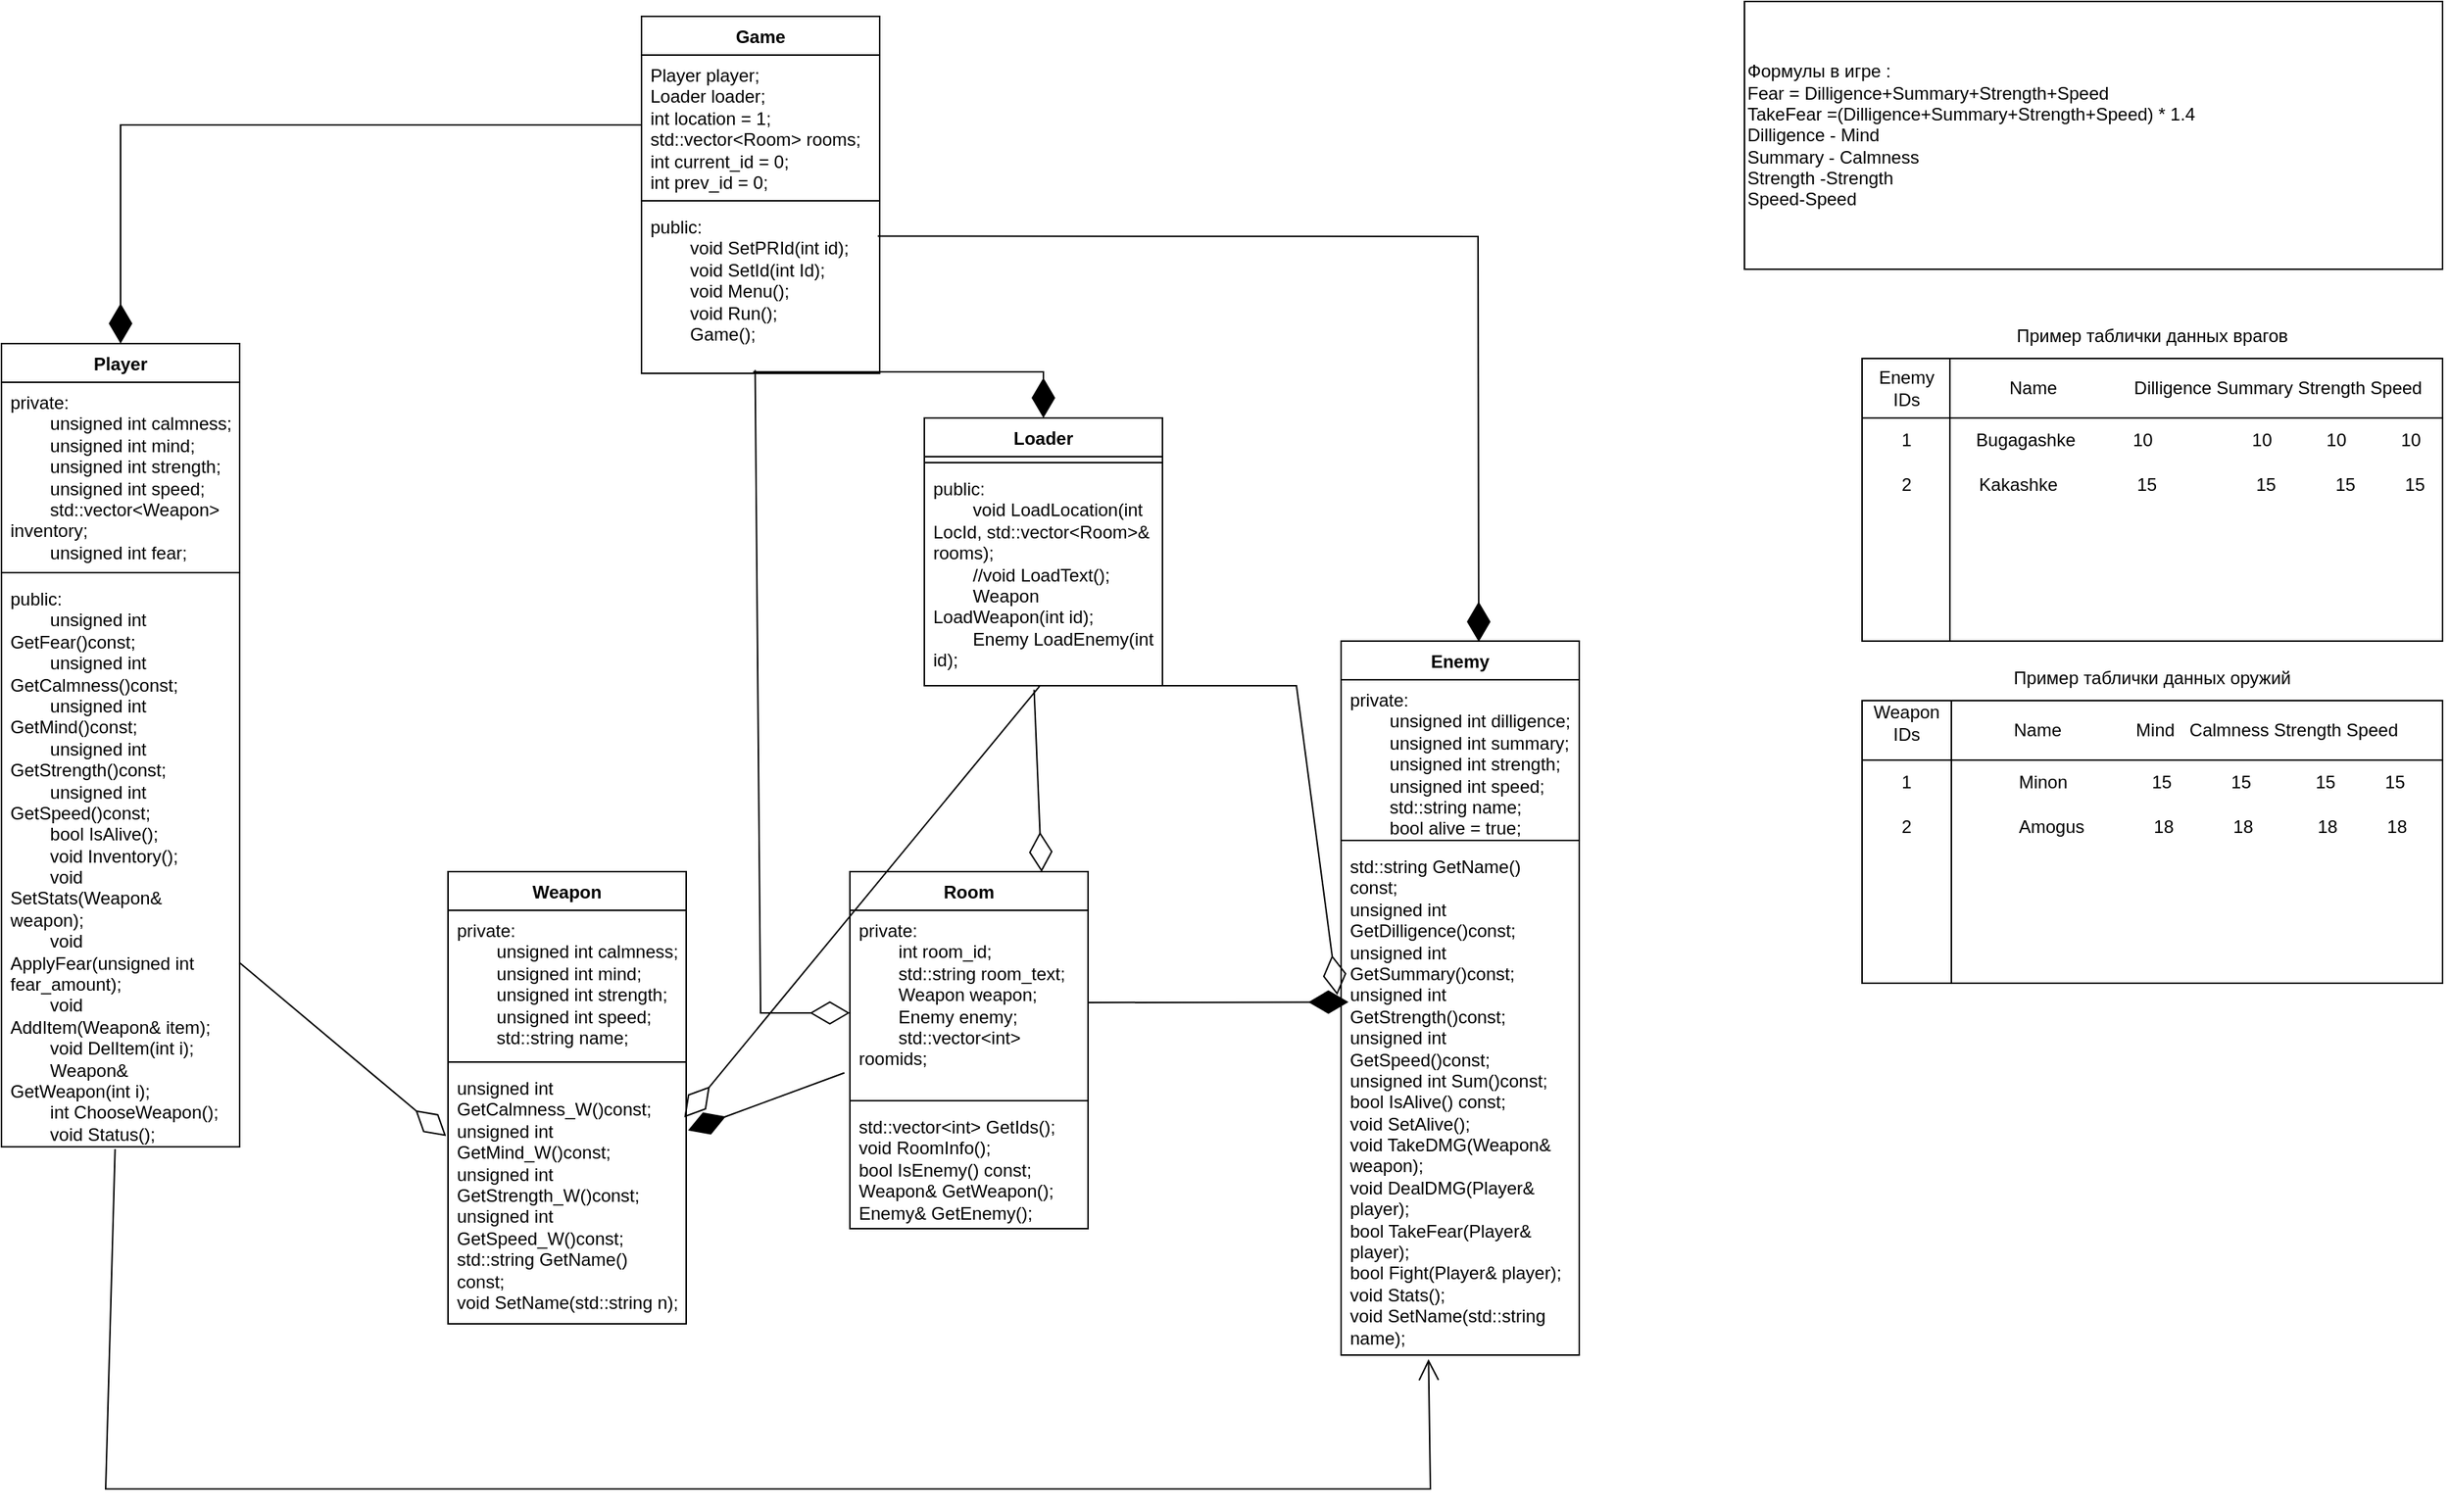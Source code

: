 <mxfile version="27.0.5">
  <diagram name="Страница — 1" id="ddfiB4REvPyxISYy7dk7">
    <mxGraphModel dx="1705" dy="1111" grid="1" gridSize="10" guides="1" tooltips="1" connect="1" arrows="1" fold="1" page="1" pageScale="1" pageWidth="827" pageHeight="1169" math="0" shadow="0">
      <root>
        <mxCell id="0" />
        <mxCell id="1" parent="0" />
        <mxCell id="FS1apKTqSP5fYPtOSWet-1" value="Player" style="swimlane;fontStyle=1;align=center;verticalAlign=top;childLayout=stackLayout;horizontal=1;startSize=26;horizontalStack=0;resizeParent=1;resizeParentMax=0;resizeLast=0;collapsible=1;marginBottom=0;whiteSpace=wrap;html=1;" vertex="1" parent="1">
          <mxGeometry x="10" y="230" width="160" height="540" as="geometry" />
        </mxCell>
        <mxCell id="FS1apKTqSP5fYPtOSWet-2" value="&lt;div&gt;private:&lt;/div&gt;&lt;div&gt;&lt;span style=&quot;white-space: normal;&quot;&gt;&lt;span style=&quot;white-space:pre&quot;&gt;&#x9;&lt;/span&gt;unsigned int calmness;&lt;/span&gt;&lt;/div&gt;&lt;div&gt;&lt;span style=&quot;white-space: normal;&quot;&gt;&lt;span style=&quot;white-space:pre&quot;&gt;&#x9;&lt;/span&gt;unsigned int mind;&lt;/span&gt;&lt;/div&gt;&lt;div&gt;&lt;span style=&quot;white-space: normal;&quot;&gt;&lt;span style=&quot;white-space:pre&quot;&gt;&#x9;&lt;/span&gt;unsigned int strength;&lt;/span&gt;&lt;/div&gt;&lt;div&gt;&lt;span style=&quot;white-space: normal;&quot;&gt;&lt;span style=&quot;white-space:pre&quot;&gt;&#x9;&lt;/span&gt;unsigned int speed;&lt;/span&gt;&lt;/div&gt;&lt;div&gt;&lt;span style=&quot;white-space: normal;&quot;&gt;&lt;span style=&quot;white-space:pre&quot;&gt;&#x9;&lt;/span&gt;std::vector&amp;lt;Weapon&amp;gt; inventory;&lt;/span&gt;&lt;/div&gt;&lt;div&gt;&lt;span style=&quot;white-space: normal;&quot;&gt;&lt;span style=&quot;white-space:pre&quot;&gt;&#x9;&lt;/span&gt;unsigned int fear;&lt;/span&gt;&lt;/div&gt;" style="text;strokeColor=none;fillColor=none;align=left;verticalAlign=top;spacingLeft=4;spacingRight=4;overflow=hidden;rotatable=0;points=[[0,0.5],[1,0.5]];portConstraint=eastwest;whiteSpace=wrap;html=1;" vertex="1" parent="FS1apKTqSP5fYPtOSWet-1">
          <mxGeometry y="26" width="160" height="124" as="geometry" />
        </mxCell>
        <mxCell id="FS1apKTqSP5fYPtOSWet-3" value="" style="line;strokeWidth=1;fillColor=none;align=left;verticalAlign=middle;spacingTop=-1;spacingLeft=3;spacingRight=3;rotatable=0;labelPosition=right;points=[];portConstraint=eastwest;strokeColor=inherit;" vertex="1" parent="FS1apKTqSP5fYPtOSWet-1">
          <mxGeometry y="150" width="160" height="8" as="geometry" />
        </mxCell>
        <mxCell id="FS1apKTqSP5fYPtOSWet-4" value="&lt;div&gt;public:&lt;/div&gt;&lt;div&gt;&lt;span style=&quot;white-space: normal;&quot;&gt;&lt;span style=&quot;white-space:pre&quot;&gt;&#x9;&lt;/span&gt;unsigned int GetFear()const;&lt;/span&gt;&lt;/div&gt;&lt;div&gt;&lt;span style=&quot;white-space: normal;&quot;&gt;&lt;span style=&quot;white-space:pre&quot;&gt;&#x9;&lt;/span&gt;unsigned int GetCalmness()const;&lt;/span&gt;&lt;/div&gt;&lt;div&gt;&lt;span style=&quot;white-space: normal;&quot;&gt;&lt;span style=&quot;white-space:pre&quot;&gt;&#x9;&lt;/span&gt;unsigned int GetMind()const;&lt;/span&gt;&lt;/div&gt;&lt;div&gt;&lt;span style=&quot;white-space: normal;&quot;&gt;&lt;span style=&quot;white-space:pre&quot;&gt;&#x9;&lt;/span&gt;unsigned int GetStrength()const;&lt;/span&gt;&lt;/div&gt;&lt;div&gt;&lt;span style=&quot;white-space: normal;&quot;&gt;&lt;span style=&quot;white-space:pre&quot;&gt;&#x9;&lt;/span&gt;unsigned int GetSpeed()const;&lt;/span&gt;&lt;/div&gt;&lt;div&gt;&lt;span style=&quot;white-space: normal;&quot;&gt;&lt;span style=&quot;white-space:pre&quot;&gt;&#x9;&lt;/span&gt;bool IsAlive();&lt;/span&gt;&lt;/div&gt;&lt;div&gt;&lt;span style=&quot;white-space: normal;&quot;&gt;&lt;span style=&quot;white-space:pre&quot;&gt;&#x9;&lt;/span&gt;void Inventory();&lt;/span&gt;&lt;/div&gt;&lt;div&gt;&lt;span style=&quot;white-space: normal;&quot;&gt;&lt;span style=&quot;white-space:pre&quot;&gt;&#x9;&lt;/span&gt;void SetStats(Weapon&amp;amp; weapon);&lt;/span&gt;&lt;/div&gt;&lt;div&gt;&lt;span style=&quot;white-space: normal;&quot;&gt;&lt;span style=&quot;white-space:pre&quot;&gt;&#x9;&lt;/span&gt;void ApplyFear(unsigned int fear_amount);&lt;/span&gt;&lt;/div&gt;&lt;div&gt;&lt;span style=&quot;white-space: normal;&quot;&gt;&lt;span style=&quot;white-space:pre&quot;&gt;&#x9;&lt;/span&gt;void AddItem(Weapon&amp;amp; item);&lt;/span&gt;&lt;/div&gt;&lt;div&gt;&lt;span style=&quot;white-space: normal;&quot;&gt;&lt;span style=&quot;white-space:pre&quot;&gt;&#x9;&lt;/span&gt;void DelItem(int i);&lt;/span&gt;&lt;/div&gt;&lt;div&gt;&lt;span style=&quot;white-space: normal;&quot;&gt;&lt;span style=&quot;white-space:pre&quot;&gt;&#x9;&lt;/span&gt;Weapon&amp;amp; GetWeapon(int i);&lt;/span&gt;&lt;/div&gt;&lt;div&gt;&lt;span style=&quot;white-space: normal;&quot;&gt;&lt;span style=&quot;white-space:pre&quot;&gt;&#x9;&lt;/span&gt;int ChooseWeapon();&lt;/span&gt;&lt;/div&gt;&lt;div&gt;&lt;span style=&quot;white-space: normal;&quot;&gt;&lt;span style=&quot;white-space:pre&quot;&gt;&#x9;&lt;/span&gt;void Status();&lt;/span&gt;&lt;/div&gt;" style="text;strokeColor=none;fillColor=none;align=left;verticalAlign=top;spacingLeft=4;spacingRight=4;overflow=hidden;rotatable=0;points=[[0,0.5],[1,0.5]];portConstraint=eastwest;whiteSpace=wrap;html=1;" vertex="1" parent="FS1apKTqSP5fYPtOSWet-1">
          <mxGeometry y="158" width="160" height="382" as="geometry" />
        </mxCell>
        <mxCell id="FS1apKTqSP5fYPtOSWet-5" value="Weapon&lt;div&gt;&lt;br&gt;&lt;/div&gt;" style="swimlane;fontStyle=1;align=center;verticalAlign=top;childLayout=stackLayout;horizontal=1;startSize=26;horizontalStack=0;resizeParent=1;resizeParentMax=0;resizeLast=0;collapsible=1;marginBottom=0;whiteSpace=wrap;html=1;" vertex="1" parent="1">
          <mxGeometry x="310" y="585" width="160" height="304" as="geometry" />
        </mxCell>
        <mxCell id="FS1apKTqSP5fYPtOSWet-9" value="&lt;div&gt;private:&lt;/div&gt;&lt;div&gt;&lt;span style=&quot;white-space: normal;&quot;&gt;&lt;span style=&quot;white-space:pre&quot;&gt;&#x9;&lt;/span&gt;unsigned int calmness;&lt;/span&gt;&lt;/div&gt;&lt;div&gt;&lt;span style=&quot;white-space: normal;&quot;&gt;&lt;span style=&quot;white-space:pre&quot;&gt;&#x9;&lt;/span&gt;unsigned int mind;&lt;/span&gt;&lt;/div&gt;&lt;div&gt;&lt;span style=&quot;white-space: normal;&quot;&gt;&lt;span style=&quot;white-space:pre&quot;&gt;&#x9;&lt;/span&gt;unsigned int strength;&lt;/span&gt;&lt;/div&gt;&lt;div&gt;&lt;span style=&quot;white-space: normal;&quot;&gt;&lt;span style=&quot;white-space:pre&quot;&gt;&#x9;&lt;/span&gt;unsigned int speed;&lt;/span&gt;&lt;/div&gt;&lt;div&gt;&lt;span style=&quot;white-space: normal;&quot;&gt;&lt;span style=&quot;white-space:pre&quot;&gt;&#x9;&lt;/span&gt;std::string name;&lt;/span&gt;&lt;/div&gt;" style="text;strokeColor=none;fillColor=none;align=left;verticalAlign=top;spacingLeft=4;spacingRight=4;overflow=hidden;rotatable=0;points=[[0,0.5],[1,0.5]];portConstraint=eastwest;whiteSpace=wrap;html=1;" vertex="1" parent="FS1apKTqSP5fYPtOSWet-5">
          <mxGeometry y="26" width="160" height="98" as="geometry" />
        </mxCell>
        <mxCell id="FS1apKTqSP5fYPtOSWet-7" value="" style="line;strokeWidth=1;fillColor=none;align=left;verticalAlign=middle;spacingTop=-1;spacingLeft=3;spacingRight=3;rotatable=0;labelPosition=right;points=[];portConstraint=eastwest;strokeColor=inherit;" vertex="1" parent="FS1apKTqSP5fYPtOSWet-5">
          <mxGeometry y="124" width="160" height="8" as="geometry" />
        </mxCell>
        <mxCell id="FS1apKTqSP5fYPtOSWet-8" value="&lt;div&gt;unsigned int GetCalmness_W()const;&lt;/div&gt;&lt;div&gt;unsigned int GetMind_W()const;&lt;/div&gt;&lt;div&gt;unsigned int GetStrength_W()const;&lt;/div&gt;&lt;div&gt;unsigned int GetSpeed_W()const;&lt;/div&gt;&lt;div&gt;std::string GetName() const;&lt;/div&gt;&lt;div&gt;void SetName(std::string n);&lt;/div&gt;" style="text;strokeColor=none;fillColor=none;align=left;verticalAlign=top;spacingLeft=4;spacingRight=4;overflow=hidden;rotatable=0;points=[[0,0.5],[1,0.5]];portConstraint=eastwest;whiteSpace=wrap;html=1;" vertex="1" parent="FS1apKTqSP5fYPtOSWet-5">
          <mxGeometry y="132" width="160" height="172" as="geometry" />
        </mxCell>
        <mxCell id="FS1apKTqSP5fYPtOSWet-10" value="Room" style="swimlane;fontStyle=1;align=center;verticalAlign=top;childLayout=stackLayout;horizontal=1;startSize=26;horizontalStack=0;resizeParent=1;resizeParentMax=0;resizeLast=0;collapsible=1;marginBottom=0;whiteSpace=wrap;html=1;" vertex="1" parent="1">
          <mxGeometry x="580" y="585" width="160" height="240" as="geometry" />
        </mxCell>
        <mxCell id="FS1apKTqSP5fYPtOSWet-11" value="&lt;div&gt;private:&lt;/div&gt;&lt;div&gt;&lt;span style=&quot;white-space: normal;&quot;&gt;&lt;span style=&quot;white-space:pre&quot;&gt;&#x9;&lt;/span&gt;int room_id;&lt;/span&gt;&lt;/div&gt;&lt;div&gt;&lt;span style=&quot;white-space: normal;&quot;&gt;&lt;span style=&quot;white-space:pre&quot;&gt;&#x9;&lt;/span&gt;std::string room_text;&lt;/span&gt;&lt;/div&gt;&lt;div&gt;&lt;span style=&quot;white-space: normal;&quot;&gt;&lt;span style=&quot;white-space:pre&quot;&gt;&#x9;&lt;/span&gt;Weapon weapon;&lt;/span&gt;&lt;/div&gt;&lt;div&gt;&lt;span style=&quot;white-space: normal;&quot;&gt;&lt;span style=&quot;white-space:pre&quot;&gt;&#x9;&lt;/span&gt;Enemy enemy;&lt;/span&gt;&lt;/div&gt;&lt;div&gt;&lt;span style=&quot;white-space: normal;&quot;&gt;&lt;span style=&quot;white-space:pre&quot;&gt;&#x9;&lt;/span&gt;std::vector&amp;lt;int&amp;gt; roomids;&lt;/span&gt;&lt;/div&gt;" style="text;strokeColor=none;fillColor=none;align=left;verticalAlign=top;spacingLeft=4;spacingRight=4;overflow=hidden;rotatable=0;points=[[0,0.5],[1,0.5]];portConstraint=eastwest;whiteSpace=wrap;html=1;" vertex="1" parent="FS1apKTqSP5fYPtOSWet-10">
          <mxGeometry y="26" width="160" height="124" as="geometry" />
        </mxCell>
        <mxCell id="FS1apKTqSP5fYPtOSWet-12" value="" style="line;strokeWidth=1;fillColor=none;align=left;verticalAlign=middle;spacingTop=-1;spacingLeft=3;spacingRight=3;rotatable=0;labelPosition=right;points=[];portConstraint=eastwest;strokeColor=inherit;" vertex="1" parent="FS1apKTqSP5fYPtOSWet-10">
          <mxGeometry y="150" width="160" height="8" as="geometry" />
        </mxCell>
        <mxCell id="FS1apKTqSP5fYPtOSWet-13" value="&lt;div&gt;std::vector&amp;lt;int&amp;gt; GetIds();&lt;/div&gt;&lt;div&gt;void RoomInfo();&lt;/div&gt;&lt;div&gt;bool IsEnemy() const;&lt;/div&gt;&lt;div&gt;Weapon&amp;amp; GetWeapon();&lt;/div&gt;&lt;div&gt;Enemy&amp;amp; GetEnemy();&lt;/div&gt;" style="text;strokeColor=none;fillColor=none;align=left;verticalAlign=top;spacingLeft=4;spacingRight=4;overflow=hidden;rotatable=0;points=[[0,0.5],[1,0.5]];portConstraint=eastwest;whiteSpace=wrap;html=1;" vertex="1" parent="FS1apKTqSP5fYPtOSWet-10">
          <mxGeometry y="158" width="160" height="82" as="geometry" />
        </mxCell>
        <mxCell id="FS1apKTqSP5fYPtOSWet-14" value="Loader&lt;div&gt;&lt;br&gt;&lt;/div&gt;" style="swimlane;fontStyle=1;align=center;verticalAlign=top;childLayout=stackLayout;horizontal=1;startSize=26;horizontalStack=0;resizeParent=1;resizeParentMax=0;resizeLast=0;collapsible=1;marginBottom=0;whiteSpace=wrap;html=1;" vertex="1" parent="1">
          <mxGeometry x="630" y="280" width="160" height="180" as="geometry" />
        </mxCell>
        <mxCell id="FS1apKTqSP5fYPtOSWet-16" value="" style="line;strokeWidth=1;fillColor=none;align=left;verticalAlign=middle;spacingTop=-1;spacingLeft=3;spacingRight=3;rotatable=0;labelPosition=right;points=[];portConstraint=eastwest;strokeColor=inherit;" vertex="1" parent="FS1apKTqSP5fYPtOSWet-14">
          <mxGeometry y="26" width="160" height="8" as="geometry" />
        </mxCell>
        <mxCell id="FS1apKTqSP5fYPtOSWet-17" value="&lt;div&gt;public:&lt;/div&gt;&lt;div&gt;&lt;span style=&quot;white-space: normal;&quot;&gt;&lt;span style=&quot;white-space:pre&quot;&gt;&#x9;&lt;/span&gt;void LoadLocation(int LocId, std::vector&amp;lt;Room&amp;gt;&amp;amp; rooms);&lt;/span&gt;&lt;/div&gt;&lt;div&gt;&lt;span style=&quot;white-space: normal;&quot;&gt;&lt;span style=&quot;white-space:pre&quot;&gt;&#x9;&lt;/span&gt;//void LoadText();&lt;/span&gt;&lt;/div&gt;&lt;div&gt;&lt;span style=&quot;white-space: normal;&quot;&gt;&lt;span style=&quot;white-space:pre&quot;&gt;&#x9;&lt;/span&gt;Weapon LoadWeapon(int id);&lt;/span&gt;&lt;/div&gt;&lt;div&gt;&lt;span style=&quot;white-space: normal;&quot;&gt;&lt;span style=&quot;white-space:pre&quot;&gt;&#x9;&lt;/span&gt;Enemy LoadEnemy(int id);&lt;/span&gt;&lt;/div&gt;" style="text;strokeColor=none;fillColor=none;align=left;verticalAlign=top;spacingLeft=4;spacingRight=4;overflow=hidden;rotatable=0;points=[[0,0.5],[1,0.5]];portConstraint=eastwest;whiteSpace=wrap;html=1;" vertex="1" parent="FS1apKTqSP5fYPtOSWet-14">
          <mxGeometry y="34" width="160" height="146" as="geometry" />
        </mxCell>
        <mxCell id="FS1apKTqSP5fYPtOSWet-18" value="Game" style="swimlane;fontStyle=1;align=center;verticalAlign=top;childLayout=stackLayout;horizontal=1;startSize=26;horizontalStack=0;resizeParent=1;resizeParentMax=0;resizeLast=0;collapsible=1;marginBottom=0;whiteSpace=wrap;html=1;" vertex="1" parent="1">
          <mxGeometry x="440" y="10" width="160" height="240" as="geometry" />
        </mxCell>
        <mxCell id="FS1apKTqSP5fYPtOSWet-19" value="&lt;div&gt;Player player;&lt;/div&gt;&lt;div&gt;Loader loader;&lt;/div&gt;&lt;div&gt;int location = 1;&lt;/div&gt;&lt;div&gt;std::vector&amp;lt;Room&amp;gt; rooms;&lt;/div&gt;&lt;div&gt;int current_id = 0;&lt;/div&gt;&lt;div&gt;int prev_id = 0;&lt;/div&gt;" style="text;strokeColor=none;fillColor=none;align=left;verticalAlign=top;spacingLeft=4;spacingRight=4;overflow=hidden;rotatable=0;points=[[0,0.5],[1,0.5]];portConstraint=eastwest;whiteSpace=wrap;html=1;" vertex="1" parent="FS1apKTqSP5fYPtOSWet-18">
          <mxGeometry y="26" width="160" height="94" as="geometry" />
        </mxCell>
        <mxCell id="FS1apKTqSP5fYPtOSWet-20" value="" style="line;strokeWidth=1;fillColor=none;align=left;verticalAlign=middle;spacingTop=-1;spacingLeft=3;spacingRight=3;rotatable=0;labelPosition=right;points=[];portConstraint=eastwest;strokeColor=inherit;" vertex="1" parent="FS1apKTqSP5fYPtOSWet-18">
          <mxGeometry y="120" width="160" height="8" as="geometry" />
        </mxCell>
        <mxCell id="FS1apKTqSP5fYPtOSWet-21" value="&lt;div&gt;public:&lt;/div&gt;&lt;div&gt;&lt;span style=&quot;white-space: normal;&quot;&gt;&lt;span style=&quot;white-space:pre&quot;&gt;&#x9;&lt;/span&gt;void SetPRId(int id);&lt;/span&gt;&lt;/div&gt;&lt;div&gt;&lt;span style=&quot;white-space: normal;&quot;&gt;&lt;span style=&quot;white-space:pre&quot;&gt;&#x9;&lt;/span&gt;void SetId(int Id);&lt;/span&gt;&lt;/div&gt;&lt;div&gt;&lt;span style=&quot;white-space: normal;&quot;&gt;&lt;span style=&quot;white-space:pre&quot;&gt;&#x9;&lt;/span&gt;void Menu();&lt;/span&gt;&lt;/div&gt;&lt;div&gt;&lt;span style=&quot;white-space: normal;&quot;&gt;&lt;span style=&quot;white-space:pre&quot;&gt;&#x9;&lt;/span&gt;void Run();&lt;/span&gt;&lt;/div&gt;&lt;div&gt;&lt;span style=&quot;white-space: normal;&quot;&gt;&lt;span style=&quot;white-space:pre&quot;&gt;&#x9;&lt;/span&gt;Game();&lt;/span&gt;&lt;/div&gt;" style="text;strokeColor=none;fillColor=none;align=left;verticalAlign=top;spacingLeft=4;spacingRight=4;overflow=hidden;rotatable=0;points=[[0,0.5],[1,0.5]];portConstraint=eastwest;whiteSpace=wrap;html=1;" vertex="1" parent="FS1apKTqSP5fYPtOSWet-18">
          <mxGeometry y="128" width="160" height="112" as="geometry" />
        </mxCell>
        <mxCell id="FS1apKTqSP5fYPtOSWet-22" value="" style="endArrow=diamondThin;endFill=1;endSize=24;html=1;rounded=0;exitX=0;exitY=0.5;exitDx=0;exitDy=0;entryX=0.5;entryY=0;entryDx=0;entryDy=0;" edge="1" parent="1" source="FS1apKTqSP5fYPtOSWet-19" target="FS1apKTqSP5fYPtOSWet-1">
          <mxGeometry width="160" relative="1" as="geometry">
            <mxPoint x="550" y="400" as="sourcePoint" />
            <mxPoint x="710" y="400" as="targetPoint" />
            <Array as="points">
              <mxPoint x="90" y="83" />
            </Array>
          </mxGeometry>
        </mxCell>
        <mxCell id="FS1apKTqSP5fYPtOSWet-23" value="" style="endArrow=diamondThin;endFill=1;endSize=24;html=1;rounded=0;exitX=0.469;exitY=0.991;exitDx=0;exitDy=0;exitPerimeter=0;entryX=0.5;entryY=0;entryDx=0;entryDy=0;" edge="1" parent="1" source="FS1apKTqSP5fYPtOSWet-21" target="FS1apKTqSP5fYPtOSWet-14">
          <mxGeometry width="160" relative="1" as="geometry">
            <mxPoint x="550" y="400" as="sourcePoint" />
            <mxPoint x="710" y="400" as="targetPoint" />
            <Array as="points">
              <mxPoint x="710" y="249" />
            </Array>
          </mxGeometry>
        </mxCell>
        <mxCell id="FS1apKTqSP5fYPtOSWet-24" value="" style="endArrow=diamondThin;endFill=0;endSize=24;html=1;rounded=0;exitX=0.477;exitY=0.98;exitDx=0;exitDy=0;exitPerimeter=0;" edge="1" parent="1" source="FS1apKTqSP5fYPtOSWet-21">
          <mxGeometry width="160" relative="1" as="geometry">
            <mxPoint x="550" y="400" as="sourcePoint" />
            <mxPoint x="580" y="680" as="targetPoint" />
            <Array as="points">
              <mxPoint x="520" y="680" />
            </Array>
          </mxGeometry>
        </mxCell>
        <mxCell id="FS1apKTqSP5fYPtOSWet-25" value="" style="endArrow=diamondThin;endFill=0;endSize=24;html=1;rounded=0;entryX=-0.008;entryY=0.266;entryDx=0;entryDy=0;entryPerimeter=0;" edge="1" parent="1" source="FS1apKTqSP5fYPtOSWet-4" target="FS1apKTqSP5fYPtOSWet-8">
          <mxGeometry width="160" relative="1" as="geometry">
            <mxPoint x="550" y="400" as="sourcePoint" />
            <mxPoint x="710" y="400" as="targetPoint" />
          </mxGeometry>
        </mxCell>
        <mxCell id="FS1apKTqSP5fYPtOSWet-26" value="" style="endArrow=diamondThin;endFill=0;endSize=24;html=1;rounded=0;exitX=0.461;exitY=1.019;exitDx=0;exitDy=0;exitPerimeter=0;entryX=0.805;entryY=0.001;entryDx=0;entryDy=0;entryPerimeter=0;" edge="1" parent="1" source="FS1apKTqSP5fYPtOSWet-17" target="FS1apKTqSP5fYPtOSWet-10">
          <mxGeometry width="160" relative="1" as="geometry">
            <mxPoint x="550" y="400" as="sourcePoint" />
            <mxPoint x="710" y="400" as="targetPoint" />
          </mxGeometry>
        </mxCell>
        <mxCell id="FS1apKTqSP5fYPtOSWet-27" value="" style="endArrow=diamondThin;endFill=0;endSize=24;html=1;rounded=0;entryX=0.992;entryY=0.193;entryDx=0;entryDy=0;entryPerimeter=0;exitX=0.484;exitY=1.002;exitDx=0;exitDy=0;exitPerimeter=0;" edge="1" parent="1" source="FS1apKTqSP5fYPtOSWet-17" target="FS1apKTqSP5fYPtOSWet-8">
          <mxGeometry width="160" relative="1" as="geometry">
            <mxPoint x="550" y="400" as="sourcePoint" />
            <mxPoint x="710" y="400" as="targetPoint" />
          </mxGeometry>
        </mxCell>
        <mxCell id="FS1apKTqSP5fYPtOSWet-28" value="Enemy" style="swimlane;fontStyle=1;align=center;verticalAlign=top;childLayout=stackLayout;horizontal=1;startSize=26;horizontalStack=0;resizeParent=1;resizeParentMax=0;resizeLast=0;collapsible=1;marginBottom=0;whiteSpace=wrap;html=1;" vertex="1" parent="1">
          <mxGeometry x="910" y="430" width="160" height="480" as="geometry" />
        </mxCell>
        <mxCell id="FS1apKTqSP5fYPtOSWet-29" value="&lt;div&gt;private:&lt;/div&gt;&lt;div&gt;&lt;span style=&quot;white-space: normal;&quot;&gt;&lt;span style=&quot;white-space:pre&quot;&gt;&#x9;&lt;/span&gt;unsigned int dilligence;&lt;/span&gt;&lt;/div&gt;&lt;div&gt;&lt;span style=&quot;white-space: normal;&quot;&gt;&lt;span style=&quot;white-space:pre&quot;&gt;&#x9;&lt;/span&gt;unsigned int summary;&lt;/span&gt;&lt;/div&gt;&lt;div&gt;&lt;span style=&quot;white-space: normal;&quot;&gt;&lt;span style=&quot;white-space:pre&quot;&gt;&#x9;&lt;/span&gt;unsigned int strength;&lt;/span&gt;&lt;/div&gt;&lt;div&gt;&lt;span style=&quot;white-space: normal;&quot;&gt;&lt;span style=&quot;white-space:pre&quot;&gt;&#x9;&lt;/span&gt;unsigned int speed;&lt;/span&gt;&lt;/div&gt;&lt;div&gt;&lt;span style=&quot;white-space: normal;&quot;&gt;&lt;span style=&quot;white-space:pre&quot;&gt;&#x9;&lt;/span&gt;std::string name;&lt;/span&gt;&lt;/div&gt;&lt;div&gt;&lt;span style=&quot;white-space: normal;&quot;&gt;&lt;span style=&quot;white-space:pre&quot;&gt;&#x9;&lt;/span&gt;bool alive = true;&lt;/span&gt;&lt;/div&gt;" style="text;strokeColor=none;fillColor=none;align=left;verticalAlign=top;spacingLeft=4;spacingRight=4;overflow=hidden;rotatable=0;points=[[0,0.5],[1,0.5]];portConstraint=eastwest;whiteSpace=wrap;html=1;" vertex="1" parent="FS1apKTqSP5fYPtOSWet-28">
          <mxGeometry y="26" width="160" height="104" as="geometry" />
        </mxCell>
        <mxCell id="FS1apKTqSP5fYPtOSWet-30" value="" style="line;strokeWidth=1;fillColor=none;align=left;verticalAlign=middle;spacingTop=-1;spacingLeft=3;spacingRight=3;rotatable=0;labelPosition=right;points=[];portConstraint=eastwest;strokeColor=inherit;" vertex="1" parent="FS1apKTqSP5fYPtOSWet-28">
          <mxGeometry y="130" width="160" height="8" as="geometry" />
        </mxCell>
        <mxCell id="FS1apKTqSP5fYPtOSWet-31" value="&lt;div&gt;std::string GetName() const;&lt;/div&gt;&lt;div&gt;unsigned int GetDilligence()const;&lt;/div&gt;&lt;div&gt;unsigned int GetSummary()const;&lt;/div&gt;&lt;div&gt;unsigned int GetStrength()const;&lt;/div&gt;&lt;div&gt;unsigned int GetSpeed()const;&lt;/div&gt;&lt;div&gt;unsigned int Sum()const;&lt;/div&gt;&lt;div&gt;bool IsAlive() const;&lt;/div&gt;&lt;div&gt;void SetAlive();&lt;/div&gt;&lt;div&gt;void TakeDMG(Weapon&amp;amp; weapon);&lt;/div&gt;&lt;div&gt;void DealDMG(Player&amp;amp; player);&lt;/div&gt;&lt;div&gt;bool TakeFear(Player&amp;amp; player);&lt;/div&gt;&lt;div&gt;bool Fight(Player&amp;amp; player);&lt;/div&gt;&lt;div&gt;void Stats();&lt;/div&gt;&lt;div&gt;void SetName(std::string name);&lt;/div&gt;" style="text;strokeColor=none;fillColor=none;align=left;verticalAlign=top;spacingLeft=4;spacingRight=4;overflow=hidden;rotatable=0;points=[[0,0.5],[1,0.5]];portConstraint=eastwest;whiteSpace=wrap;html=1;" vertex="1" parent="FS1apKTqSP5fYPtOSWet-28">
          <mxGeometry y="138" width="160" height="342" as="geometry" />
        </mxCell>
        <mxCell id="FS1apKTqSP5fYPtOSWet-32" value="" style="endArrow=diamondThin;endFill=1;endSize=24;html=1;rounded=0;exitX=0.992;exitY=0.176;exitDx=0;exitDy=0;exitPerimeter=0;entryX=0.578;entryY=0.001;entryDx=0;entryDy=0;entryPerimeter=0;" edge="1" parent="1" source="FS1apKTqSP5fYPtOSWet-21" target="FS1apKTqSP5fYPtOSWet-28">
          <mxGeometry width="160" relative="1" as="geometry">
            <mxPoint x="550" y="390" as="sourcePoint" />
            <mxPoint x="710" y="390" as="targetPoint" />
            <Array as="points">
              <mxPoint x="1002" y="158" />
            </Array>
          </mxGeometry>
        </mxCell>
        <mxCell id="FS1apKTqSP5fYPtOSWet-33" value="" style="endArrow=diamondThin;endFill=0;endSize=24;html=1;rounded=0;entryX=-0.016;entryY=0.292;entryDx=0;entryDy=0;entryPerimeter=0;" edge="1" parent="1" target="FS1apKTqSP5fYPtOSWet-31">
          <mxGeometry width="160" relative="1" as="geometry">
            <mxPoint x="700" y="460" as="sourcePoint" />
            <mxPoint x="710" y="510" as="targetPoint" />
            <Array as="points">
              <mxPoint x="880" y="460" />
            </Array>
          </mxGeometry>
        </mxCell>
        <mxCell id="FS1apKTqSP5fYPtOSWet-34" value="" style="endArrow=diamondThin;endFill=1;endSize=24;html=1;rounded=0;exitX=1;exitY=0.5;exitDx=0;exitDy=0;entryX=0.031;entryY=0.306;entryDx=0;entryDy=0;entryPerimeter=0;" edge="1" parent="1" source="FS1apKTqSP5fYPtOSWet-11" target="FS1apKTqSP5fYPtOSWet-31">
          <mxGeometry width="160" relative="1" as="geometry">
            <mxPoint x="550" y="510" as="sourcePoint" />
            <mxPoint x="710" y="510" as="targetPoint" />
          </mxGeometry>
        </mxCell>
        <mxCell id="FS1apKTqSP5fYPtOSWet-35" value="" style="endArrow=diamondThin;endFill=1;endSize=24;html=1;rounded=0;exitX=-0.023;exitY=0.881;exitDx=0;exitDy=0;exitPerimeter=0;entryX=1.008;entryY=0.244;entryDx=0;entryDy=0;entryPerimeter=0;" edge="1" parent="1" source="FS1apKTqSP5fYPtOSWet-11" target="FS1apKTqSP5fYPtOSWet-8">
          <mxGeometry width="160" relative="1" as="geometry">
            <mxPoint x="550" y="510" as="sourcePoint" />
            <mxPoint x="710" y="510" as="targetPoint" />
          </mxGeometry>
        </mxCell>
        <mxCell id="FS1apKTqSP5fYPtOSWet-36" value="" style="endArrow=open;endFill=1;endSize=12;html=1;rounded=0;exitX=0.477;exitY=1.004;exitDx=0;exitDy=0;exitPerimeter=0;entryX=0.367;entryY=1.008;entryDx=0;entryDy=0;entryPerimeter=0;" edge="1" parent="1" source="FS1apKTqSP5fYPtOSWet-4" target="FS1apKTqSP5fYPtOSWet-31">
          <mxGeometry width="160" relative="1" as="geometry">
            <mxPoint x="550" y="510" as="sourcePoint" />
            <mxPoint x="1010" y="1000" as="targetPoint" />
            <Array as="points">
              <mxPoint x="80" y="1000" />
              <mxPoint x="970" y="1000" />
            </Array>
          </mxGeometry>
        </mxCell>
        <mxCell id="FS1apKTqSP5fYPtOSWet-37" value="" style="rounded=0;whiteSpace=wrap;html=1;" vertex="1" parent="1">
          <mxGeometry x="1181" width="469" height="180" as="geometry" />
        </mxCell>
        <mxCell id="FS1apKTqSP5fYPtOSWet-38" value="Формулы в игре :&lt;div&gt;Fear = Dilligence+Summary+Strength+Speed&lt;/div&gt;&lt;div&gt;TakeFear =(&lt;span style=&quot;background-color: transparent; color: light-dark(rgb(0, 0, 0), rgb(255, 255, 255));&quot;&gt;Dilligence+Summary+Strength+Speed) * 1.4&lt;/span&gt;&lt;/div&gt;&lt;div&gt;&lt;span style=&quot;background-color: transparent; color: light-dark(rgb(0, 0, 0), rgb(255, 255, 255));&quot;&gt;Dilligence - Mind&lt;/span&gt;&lt;/div&gt;&lt;div&gt;&lt;span style=&quot;background-color: transparent; color: light-dark(rgb(0, 0, 0), rgb(255, 255, 255));&quot;&gt;Summary - Calmness&lt;/span&gt;&lt;/div&gt;&lt;div&gt;&lt;span style=&quot;background-color: transparent; color: light-dark(rgb(0, 0, 0), rgb(255, 255, 255));&quot;&gt;Strength -Strength&lt;/span&gt;&lt;/div&gt;&lt;div&gt;&lt;span style=&quot;background-color: transparent; color: light-dark(rgb(0, 0, 0), rgb(255, 255, 255));&quot;&gt;Speed-Speed&lt;/span&gt;&lt;/div&gt;" style="text;html=1;align=left;verticalAlign=middle;whiteSpace=wrap;rounded=0;" vertex="1" parent="1">
          <mxGeometry x="1181" width="469" height="180" as="geometry" />
        </mxCell>
        <mxCell id="FS1apKTqSP5fYPtOSWet-39" value="" style="shape=internalStorage;whiteSpace=wrap;html=1;backgroundOutline=1;dx=59;dy=40;" vertex="1" parent="1">
          <mxGeometry x="1260" y="240" width="390" height="190" as="geometry" />
        </mxCell>
        <mxCell id="FS1apKTqSP5fYPtOSWet-40" value="Enemy IDs" style="text;html=1;align=center;verticalAlign=middle;whiteSpace=wrap;rounded=0;" vertex="1" parent="1">
          <mxGeometry x="1260" y="240" width="60" height="40" as="geometry" />
        </mxCell>
        <mxCell id="FS1apKTqSP5fYPtOSWet-41" value="1" style="text;html=1;align=center;verticalAlign=middle;whiteSpace=wrap;rounded=0;" vertex="1" parent="1">
          <mxGeometry x="1260" y="280" width="60" height="30" as="geometry" />
        </mxCell>
        <mxCell id="FS1apKTqSP5fYPtOSWet-43" value="Dilligence Summary Strength Speed" style="text;html=1;align=center;verticalAlign=middle;whiteSpace=wrap;rounded=0;" vertex="1" parent="1">
          <mxGeometry x="1425" y="240" width="229" height="40" as="geometry" />
        </mxCell>
        <mxCell id="FS1apKTqSP5fYPtOSWet-44" value="10&amp;nbsp; &amp;nbsp; &amp;nbsp; &amp;nbsp; &amp;nbsp; &amp;nbsp; &amp;nbsp; &amp;nbsp; &amp;nbsp; &amp;nbsp; 10&amp;nbsp; &amp;nbsp; &amp;nbsp; &amp;nbsp; &amp;nbsp; &amp;nbsp;10&amp;nbsp; &amp;nbsp; &amp;nbsp; &amp;nbsp; &amp;nbsp; &amp;nbsp;10" style="text;html=1;align=left;verticalAlign=middle;whiteSpace=wrap;rounded=0;" vertex="1" parent="1">
          <mxGeometry x="1440" y="280" width="210" height="30" as="geometry" />
        </mxCell>
        <mxCell id="FS1apKTqSP5fYPtOSWet-46" value="Name" style="text;html=1;align=center;verticalAlign=middle;whiteSpace=wrap;rounded=0;" vertex="1" parent="1">
          <mxGeometry x="1320" y="245" width="110" height="30" as="geometry" />
        </mxCell>
        <mxCell id="FS1apKTqSP5fYPtOSWet-47" value="Bugagashke" style="text;html=1;align=center;verticalAlign=middle;whiteSpace=wrap;rounded=0;" vertex="1" parent="1">
          <mxGeometry x="1340" y="280" width="60" height="30" as="geometry" />
        </mxCell>
        <mxCell id="FS1apKTqSP5fYPtOSWet-48" value="2" style="text;html=1;align=center;verticalAlign=middle;whiteSpace=wrap;rounded=0;" vertex="1" parent="1">
          <mxGeometry x="1260" y="310" width="60" height="30" as="geometry" />
        </mxCell>
        <mxCell id="FS1apKTqSP5fYPtOSWet-49" value="&amp;nbsp; &amp;nbsp; &amp;nbsp;Kakashke&amp;nbsp; &amp;nbsp; &amp;nbsp; &amp;nbsp; &amp;nbsp; &amp;nbsp; &amp;nbsp; &amp;nbsp; 15&amp;nbsp; &amp;nbsp; &amp;nbsp; &amp;nbsp; &amp;nbsp; &amp;nbsp; &amp;nbsp; &amp;nbsp; &amp;nbsp; &amp;nbsp; 15&amp;nbsp; &amp;nbsp; &amp;nbsp; &amp;nbsp; &amp;nbsp; &amp;nbsp; 15&amp;nbsp; &amp;nbsp; &amp;nbsp; &amp;nbsp; &amp;nbsp; 15" style="text;html=1;align=left;verticalAlign=middle;whiteSpace=wrap;rounded=0;" vertex="1" parent="1">
          <mxGeometry x="1320" y="310" width="330" height="30" as="geometry" />
        </mxCell>
        <mxCell id="FS1apKTqSP5fYPtOSWet-50" value="Пример таблички данных врагов" style="text;html=1;align=center;verticalAlign=middle;whiteSpace=wrap;rounded=0;" vertex="1" parent="1">
          <mxGeometry x="1260" y="210" width="390" height="30" as="geometry" />
        </mxCell>
        <mxCell id="FS1apKTqSP5fYPtOSWet-54" value="" style="shape=internalStorage;whiteSpace=wrap;html=1;backgroundOutline=1;dx=60;dy=40;" vertex="1" parent="1">
          <mxGeometry x="1260" y="470" width="390" height="190" as="geometry" />
        </mxCell>
        <mxCell id="FS1apKTqSP5fYPtOSWet-55" value="Weapon IDs" style="text;html=1;align=center;verticalAlign=middle;whiteSpace=wrap;rounded=0;" vertex="1" parent="1">
          <mxGeometry x="1260" y="470" width="60" height="30" as="geometry" />
        </mxCell>
        <mxCell id="FS1apKTqSP5fYPtOSWet-56" value="&amp;nbsp; &amp;nbsp; &amp;nbsp; &amp;nbsp; &amp;nbsp; &amp;nbsp; Name&amp;nbsp; &amp;nbsp; &amp;nbsp; &amp;nbsp; &amp;nbsp; &amp;nbsp; &amp;nbsp; &amp;nbsp;Mind&amp;nbsp; &amp;nbsp;Calmness Strength Speed" style="text;html=1;align=left;verticalAlign=middle;whiteSpace=wrap;rounded=0;" vertex="1" parent="1">
          <mxGeometry x="1320" y="470" width="330" height="40" as="geometry" />
        </mxCell>
        <mxCell id="FS1apKTqSP5fYPtOSWet-57" value="1" style="text;html=1;align=center;verticalAlign=middle;whiteSpace=wrap;rounded=0;" vertex="1" parent="1">
          <mxGeometry x="1260" y="510" width="60" height="30" as="geometry" />
        </mxCell>
        <mxCell id="FS1apKTqSP5fYPtOSWet-58" value="&amp;nbsp; &amp;nbsp; &amp;nbsp; &amp;nbsp; &amp;nbsp; &amp;nbsp; &amp;nbsp;Minon&amp;nbsp; &amp;nbsp; &amp;nbsp; &amp;nbsp; &amp;nbsp; &amp;nbsp; &amp;nbsp; &amp;nbsp; &amp;nbsp;15&amp;nbsp; &amp;nbsp; &amp;nbsp; &amp;nbsp; &amp;nbsp; &amp;nbsp; 15&amp;nbsp; &amp;nbsp; &amp;nbsp; &amp;nbsp; &amp;nbsp; &amp;nbsp; &amp;nbsp;15&amp;nbsp; &amp;nbsp; &amp;nbsp; &amp;nbsp; &amp;nbsp; 15" style="text;html=1;align=left;verticalAlign=middle;whiteSpace=wrap;rounded=0;" vertex="1" parent="1">
          <mxGeometry x="1320" y="510" width="330" height="30" as="geometry" />
        </mxCell>
        <mxCell id="FS1apKTqSP5fYPtOSWet-60" value="Пример таблички данных оружий" style="text;html=1;align=center;verticalAlign=middle;whiteSpace=wrap;rounded=0;" vertex="1" parent="1">
          <mxGeometry x="1260" y="440" width="390" height="30" as="geometry" />
        </mxCell>
        <mxCell id="FS1apKTqSP5fYPtOSWet-61" value="2" style="text;html=1;align=center;verticalAlign=middle;whiteSpace=wrap;rounded=0;" vertex="1" parent="1">
          <mxGeometry x="1260" y="540" width="60" height="30" as="geometry" />
        </mxCell>
        <mxCell id="FS1apKTqSP5fYPtOSWet-62" value="&amp;nbsp; &amp;nbsp; &amp;nbsp; &amp;nbsp; &amp;nbsp; &amp;nbsp; &amp;nbsp;Amogus&amp;nbsp; &amp;nbsp; &amp;nbsp; &amp;nbsp; &amp;nbsp; &amp;nbsp; &amp;nbsp; 18&amp;nbsp; &amp;nbsp; &amp;nbsp; &amp;nbsp; &amp;nbsp; &amp;nbsp; 18&amp;nbsp; &amp;nbsp; &amp;nbsp; &amp;nbsp; &amp;nbsp; &amp;nbsp; &amp;nbsp;18&amp;nbsp; &amp;nbsp; &amp;nbsp; &amp;nbsp; &amp;nbsp; 18" style="text;html=1;align=left;verticalAlign=middle;whiteSpace=wrap;rounded=0;" vertex="1" parent="1">
          <mxGeometry x="1320" y="540" width="330" height="30" as="geometry" />
        </mxCell>
      </root>
    </mxGraphModel>
  </diagram>
</mxfile>

